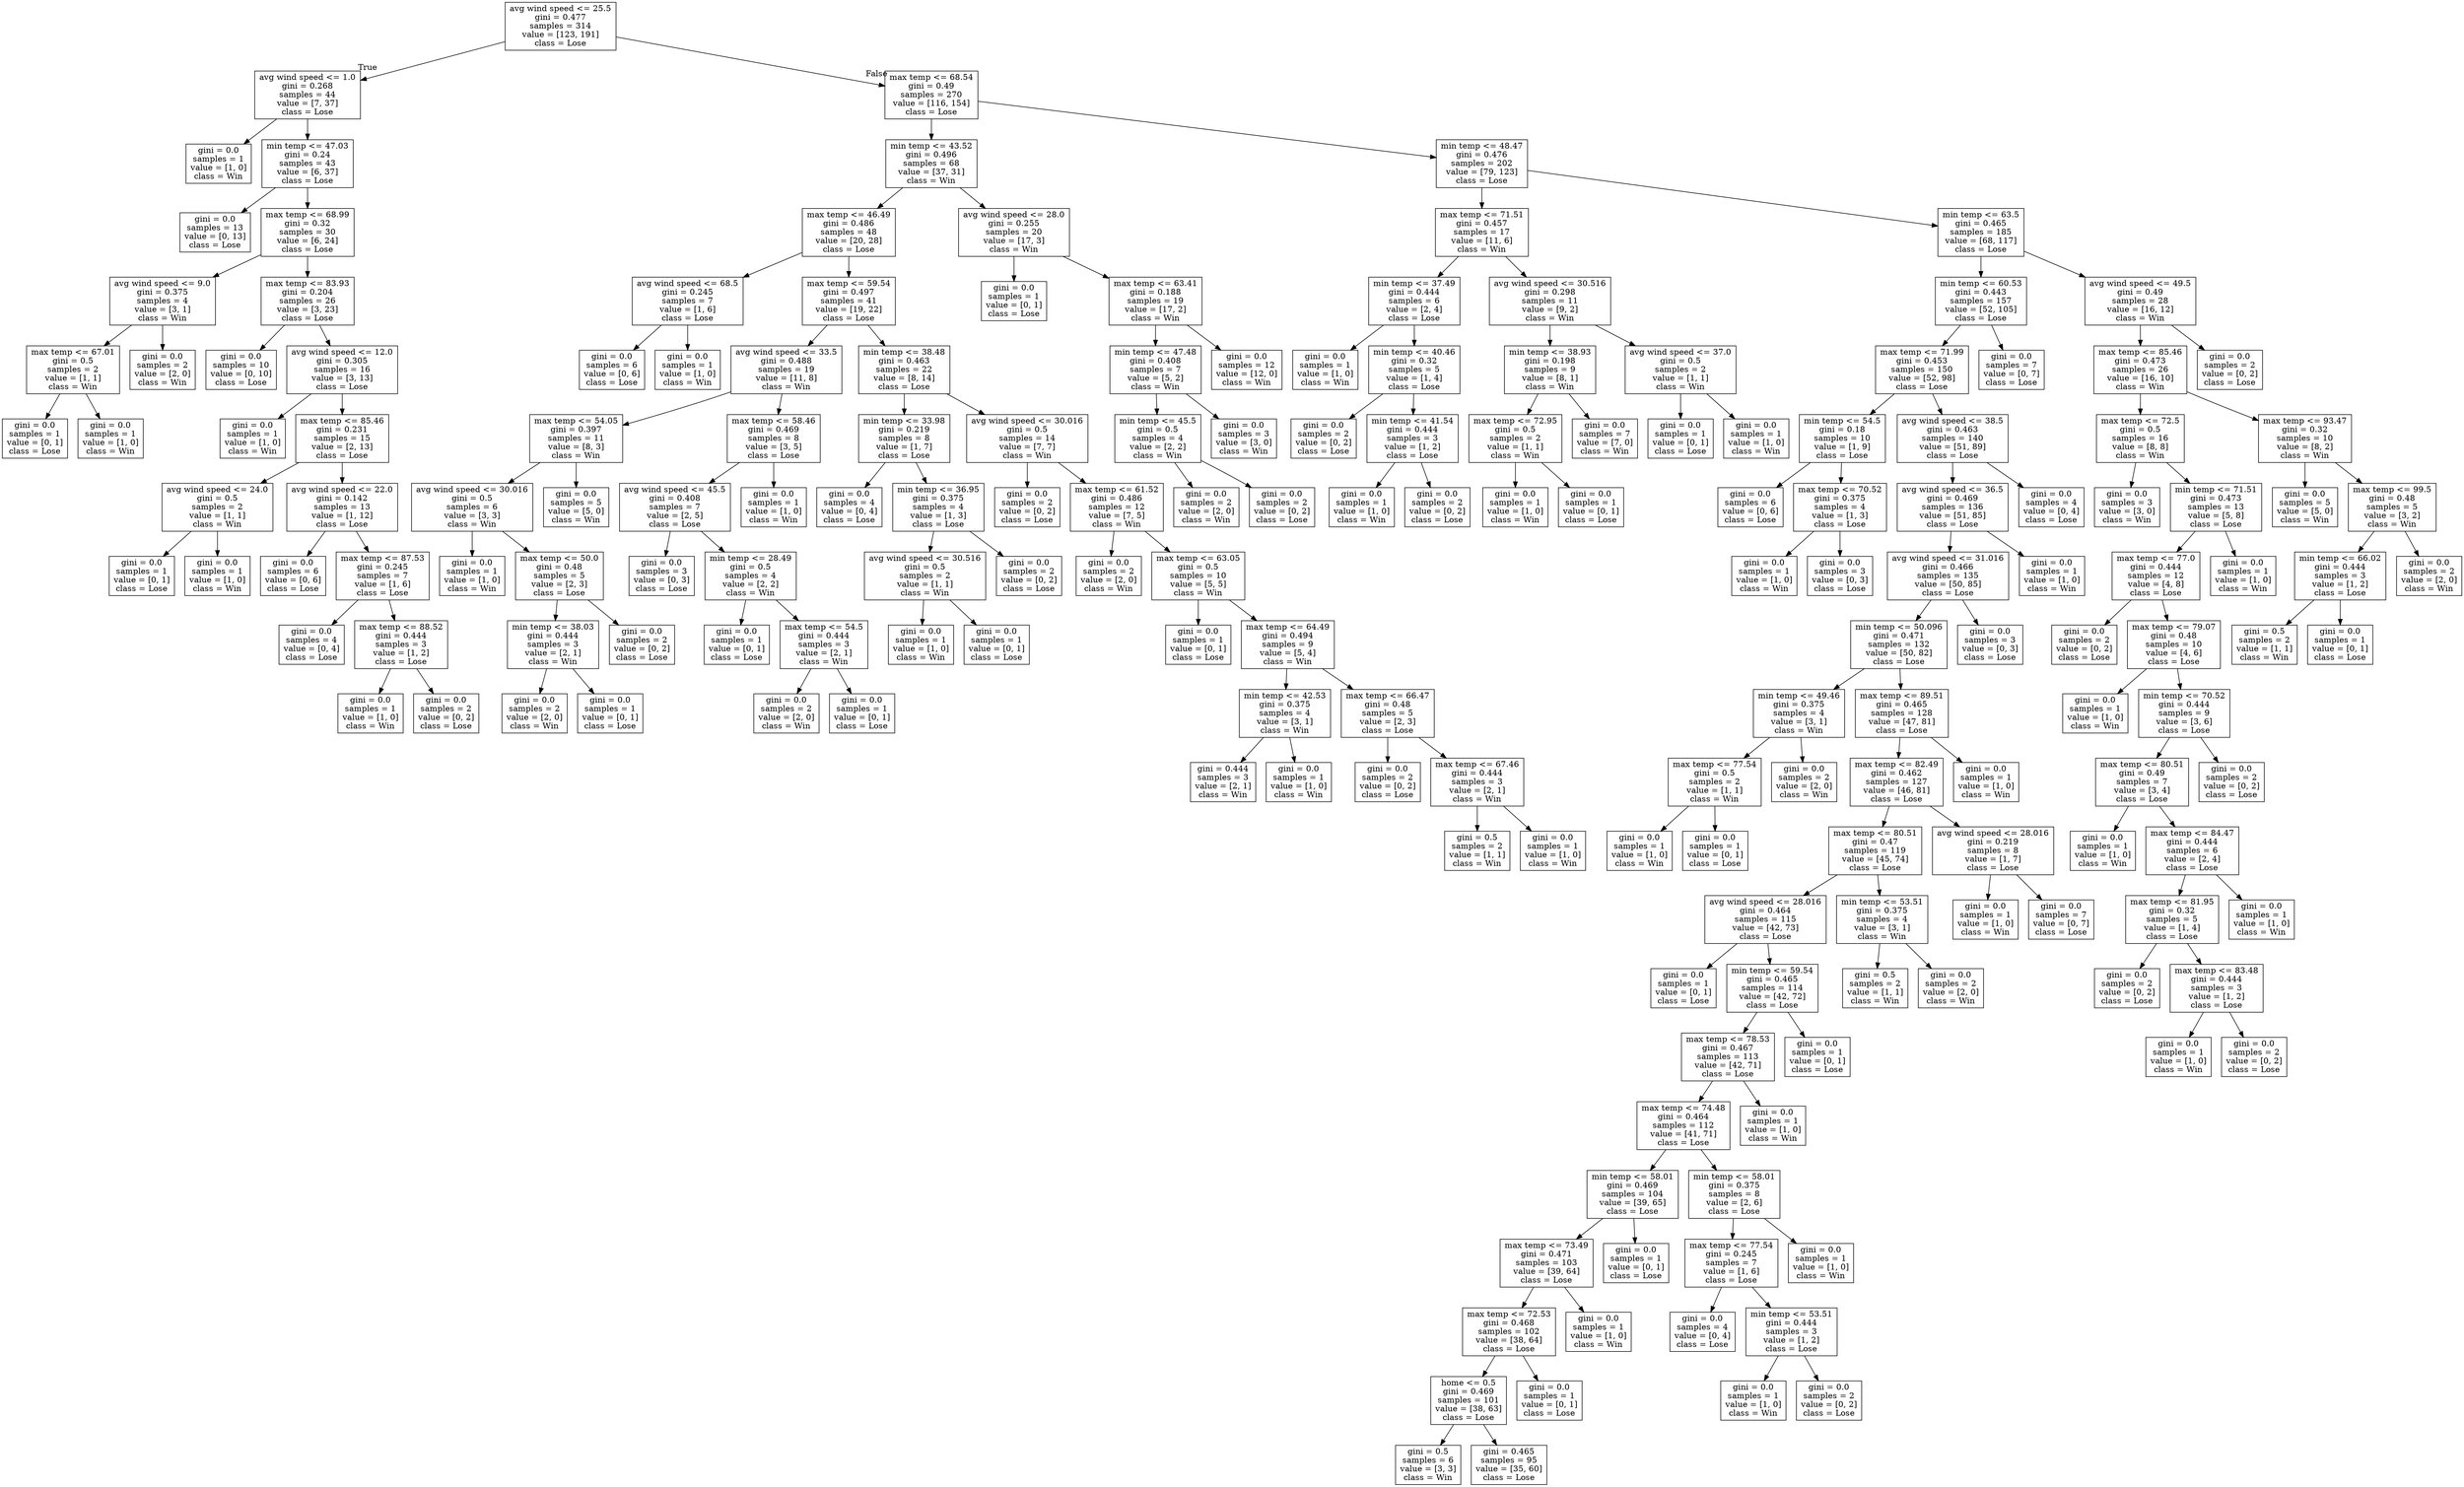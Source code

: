 digraph Tree {
node [shape=box] ;
0 [label="avg wind speed <= 25.5\ngini = 0.477\nsamples = 314\nvalue = [123, 191]\nclass = Lose"] ;
1 [label="avg wind speed <= 1.0\ngini = 0.268\nsamples = 44\nvalue = [7, 37]\nclass = Lose"] ;
0 -> 1 [labeldistance=2.5, labelangle=45, headlabel="True"] ;
2 [label="gini = 0.0\nsamples = 1\nvalue = [1, 0]\nclass = Win"] ;
1 -> 2 ;
3 [label="min temp <= 47.03\ngini = 0.24\nsamples = 43\nvalue = [6, 37]\nclass = Lose"] ;
1 -> 3 ;
4 [label="gini = 0.0\nsamples = 13\nvalue = [0, 13]\nclass = Lose"] ;
3 -> 4 ;
5 [label="max temp <= 68.99\ngini = 0.32\nsamples = 30\nvalue = [6, 24]\nclass = Lose"] ;
3 -> 5 ;
6 [label="avg wind speed <= 9.0\ngini = 0.375\nsamples = 4\nvalue = [3, 1]\nclass = Win"] ;
5 -> 6 ;
7 [label="max temp <= 67.01\ngini = 0.5\nsamples = 2\nvalue = [1, 1]\nclass = Win"] ;
6 -> 7 ;
8 [label="gini = 0.0\nsamples = 1\nvalue = [0, 1]\nclass = Lose"] ;
7 -> 8 ;
9 [label="gini = 0.0\nsamples = 1\nvalue = [1, 0]\nclass = Win"] ;
7 -> 9 ;
10 [label="gini = 0.0\nsamples = 2\nvalue = [2, 0]\nclass = Win"] ;
6 -> 10 ;
11 [label="max temp <= 83.93\ngini = 0.204\nsamples = 26\nvalue = [3, 23]\nclass = Lose"] ;
5 -> 11 ;
12 [label="gini = 0.0\nsamples = 10\nvalue = [0, 10]\nclass = Lose"] ;
11 -> 12 ;
13 [label="avg wind speed <= 12.0\ngini = 0.305\nsamples = 16\nvalue = [3, 13]\nclass = Lose"] ;
11 -> 13 ;
14 [label="gini = 0.0\nsamples = 1\nvalue = [1, 0]\nclass = Win"] ;
13 -> 14 ;
15 [label="max temp <= 85.46\ngini = 0.231\nsamples = 15\nvalue = [2, 13]\nclass = Lose"] ;
13 -> 15 ;
16 [label="avg wind speed <= 24.0\ngini = 0.5\nsamples = 2\nvalue = [1, 1]\nclass = Win"] ;
15 -> 16 ;
17 [label="gini = 0.0\nsamples = 1\nvalue = [0, 1]\nclass = Lose"] ;
16 -> 17 ;
18 [label="gini = 0.0\nsamples = 1\nvalue = [1, 0]\nclass = Win"] ;
16 -> 18 ;
19 [label="avg wind speed <= 22.0\ngini = 0.142\nsamples = 13\nvalue = [1, 12]\nclass = Lose"] ;
15 -> 19 ;
20 [label="gini = 0.0\nsamples = 6\nvalue = [0, 6]\nclass = Lose"] ;
19 -> 20 ;
21 [label="max temp <= 87.53\ngini = 0.245\nsamples = 7\nvalue = [1, 6]\nclass = Lose"] ;
19 -> 21 ;
22 [label="gini = 0.0\nsamples = 4\nvalue = [0, 4]\nclass = Lose"] ;
21 -> 22 ;
23 [label="max temp <= 88.52\ngini = 0.444\nsamples = 3\nvalue = [1, 2]\nclass = Lose"] ;
21 -> 23 ;
24 [label="gini = 0.0\nsamples = 1\nvalue = [1, 0]\nclass = Win"] ;
23 -> 24 ;
25 [label="gini = 0.0\nsamples = 2\nvalue = [0, 2]\nclass = Lose"] ;
23 -> 25 ;
26 [label="max temp <= 68.54\ngini = 0.49\nsamples = 270\nvalue = [116, 154]\nclass = Lose"] ;
0 -> 26 [labeldistance=2.5, labelangle=-45, headlabel="False"] ;
27 [label="min temp <= 43.52\ngini = 0.496\nsamples = 68\nvalue = [37, 31]\nclass = Win"] ;
26 -> 27 ;
28 [label="max temp <= 46.49\ngini = 0.486\nsamples = 48\nvalue = [20, 28]\nclass = Lose"] ;
27 -> 28 ;
29 [label="avg wind speed <= 68.5\ngini = 0.245\nsamples = 7\nvalue = [1, 6]\nclass = Lose"] ;
28 -> 29 ;
30 [label="gini = 0.0\nsamples = 6\nvalue = [0, 6]\nclass = Lose"] ;
29 -> 30 ;
31 [label="gini = 0.0\nsamples = 1\nvalue = [1, 0]\nclass = Win"] ;
29 -> 31 ;
32 [label="max temp <= 59.54\ngini = 0.497\nsamples = 41\nvalue = [19, 22]\nclass = Lose"] ;
28 -> 32 ;
33 [label="avg wind speed <= 33.5\ngini = 0.488\nsamples = 19\nvalue = [11, 8]\nclass = Win"] ;
32 -> 33 ;
34 [label="max temp <= 54.05\ngini = 0.397\nsamples = 11\nvalue = [8, 3]\nclass = Win"] ;
33 -> 34 ;
35 [label="avg wind speed <= 30.016\ngini = 0.5\nsamples = 6\nvalue = [3, 3]\nclass = Win"] ;
34 -> 35 ;
36 [label="gini = 0.0\nsamples = 1\nvalue = [1, 0]\nclass = Win"] ;
35 -> 36 ;
37 [label="max temp <= 50.0\ngini = 0.48\nsamples = 5\nvalue = [2, 3]\nclass = Lose"] ;
35 -> 37 ;
38 [label="min temp <= 38.03\ngini = 0.444\nsamples = 3\nvalue = [2, 1]\nclass = Win"] ;
37 -> 38 ;
39 [label="gini = 0.0\nsamples = 2\nvalue = [2, 0]\nclass = Win"] ;
38 -> 39 ;
40 [label="gini = 0.0\nsamples = 1\nvalue = [0, 1]\nclass = Lose"] ;
38 -> 40 ;
41 [label="gini = 0.0\nsamples = 2\nvalue = [0, 2]\nclass = Lose"] ;
37 -> 41 ;
42 [label="gini = 0.0\nsamples = 5\nvalue = [5, 0]\nclass = Win"] ;
34 -> 42 ;
43 [label="max temp <= 58.46\ngini = 0.469\nsamples = 8\nvalue = [3, 5]\nclass = Lose"] ;
33 -> 43 ;
44 [label="avg wind speed <= 45.5\ngini = 0.408\nsamples = 7\nvalue = [2, 5]\nclass = Lose"] ;
43 -> 44 ;
45 [label="gini = 0.0\nsamples = 3\nvalue = [0, 3]\nclass = Lose"] ;
44 -> 45 ;
46 [label="min temp <= 28.49\ngini = 0.5\nsamples = 4\nvalue = [2, 2]\nclass = Win"] ;
44 -> 46 ;
47 [label="gini = 0.0\nsamples = 1\nvalue = [0, 1]\nclass = Lose"] ;
46 -> 47 ;
48 [label="max temp <= 54.5\ngini = 0.444\nsamples = 3\nvalue = [2, 1]\nclass = Win"] ;
46 -> 48 ;
49 [label="gini = 0.0\nsamples = 2\nvalue = [2, 0]\nclass = Win"] ;
48 -> 49 ;
50 [label="gini = 0.0\nsamples = 1\nvalue = [0, 1]\nclass = Lose"] ;
48 -> 50 ;
51 [label="gini = 0.0\nsamples = 1\nvalue = [1, 0]\nclass = Win"] ;
43 -> 51 ;
52 [label="min temp <= 38.48\ngini = 0.463\nsamples = 22\nvalue = [8, 14]\nclass = Lose"] ;
32 -> 52 ;
53 [label="min temp <= 33.98\ngini = 0.219\nsamples = 8\nvalue = [1, 7]\nclass = Lose"] ;
52 -> 53 ;
54 [label="gini = 0.0\nsamples = 4\nvalue = [0, 4]\nclass = Lose"] ;
53 -> 54 ;
55 [label="min temp <= 36.95\ngini = 0.375\nsamples = 4\nvalue = [1, 3]\nclass = Lose"] ;
53 -> 55 ;
56 [label="avg wind speed <= 30.516\ngini = 0.5\nsamples = 2\nvalue = [1, 1]\nclass = Win"] ;
55 -> 56 ;
57 [label="gini = 0.0\nsamples = 1\nvalue = [1, 0]\nclass = Win"] ;
56 -> 57 ;
58 [label="gini = 0.0\nsamples = 1\nvalue = [0, 1]\nclass = Lose"] ;
56 -> 58 ;
59 [label="gini = 0.0\nsamples = 2\nvalue = [0, 2]\nclass = Lose"] ;
55 -> 59 ;
60 [label="avg wind speed <= 30.016\ngini = 0.5\nsamples = 14\nvalue = [7, 7]\nclass = Win"] ;
52 -> 60 ;
61 [label="gini = 0.0\nsamples = 2\nvalue = [0, 2]\nclass = Lose"] ;
60 -> 61 ;
62 [label="max temp <= 61.52\ngini = 0.486\nsamples = 12\nvalue = [7, 5]\nclass = Win"] ;
60 -> 62 ;
63 [label="gini = 0.0\nsamples = 2\nvalue = [2, 0]\nclass = Win"] ;
62 -> 63 ;
64 [label="max temp <= 63.05\ngini = 0.5\nsamples = 10\nvalue = [5, 5]\nclass = Win"] ;
62 -> 64 ;
65 [label="gini = 0.0\nsamples = 1\nvalue = [0, 1]\nclass = Lose"] ;
64 -> 65 ;
66 [label="max temp <= 64.49\ngini = 0.494\nsamples = 9\nvalue = [5, 4]\nclass = Win"] ;
64 -> 66 ;
67 [label="min temp <= 42.53\ngini = 0.375\nsamples = 4\nvalue = [3, 1]\nclass = Win"] ;
66 -> 67 ;
68 [label="gini = 0.444\nsamples = 3\nvalue = [2, 1]\nclass = Win"] ;
67 -> 68 ;
69 [label="gini = 0.0\nsamples = 1\nvalue = [1, 0]\nclass = Win"] ;
67 -> 69 ;
70 [label="max temp <= 66.47\ngini = 0.48\nsamples = 5\nvalue = [2, 3]\nclass = Lose"] ;
66 -> 70 ;
71 [label="gini = 0.0\nsamples = 2\nvalue = [0, 2]\nclass = Lose"] ;
70 -> 71 ;
72 [label="max temp <= 67.46\ngini = 0.444\nsamples = 3\nvalue = [2, 1]\nclass = Win"] ;
70 -> 72 ;
73 [label="gini = 0.5\nsamples = 2\nvalue = [1, 1]\nclass = Win"] ;
72 -> 73 ;
74 [label="gini = 0.0\nsamples = 1\nvalue = [1, 0]\nclass = Win"] ;
72 -> 74 ;
75 [label="avg wind speed <= 28.0\ngini = 0.255\nsamples = 20\nvalue = [17, 3]\nclass = Win"] ;
27 -> 75 ;
76 [label="gini = 0.0\nsamples = 1\nvalue = [0, 1]\nclass = Lose"] ;
75 -> 76 ;
77 [label="max temp <= 63.41\ngini = 0.188\nsamples = 19\nvalue = [17, 2]\nclass = Win"] ;
75 -> 77 ;
78 [label="min temp <= 47.48\ngini = 0.408\nsamples = 7\nvalue = [5, 2]\nclass = Win"] ;
77 -> 78 ;
79 [label="min temp <= 45.5\ngini = 0.5\nsamples = 4\nvalue = [2, 2]\nclass = Win"] ;
78 -> 79 ;
80 [label="gini = 0.0\nsamples = 2\nvalue = [2, 0]\nclass = Win"] ;
79 -> 80 ;
81 [label="gini = 0.0\nsamples = 2\nvalue = [0, 2]\nclass = Lose"] ;
79 -> 81 ;
82 [label="gini = 0.0\nsamples = 3\nvalue = [3, 0]\nclass = Win"] ;
78 -> 82 ;
83 [label="gini = 0.0\nsamples = 12\nvalue = [12, 0]\nclass = Win"] ;
77 -> 83 ;
84 [label="min temp <= 48.47\ngini = 0.476\nsamples = 202\nvalue = [79, 123]\nclass = Lose"] ;
26 -> 84 ;
85 [label="max temp <= 71.51\ngini = 0.457\nsamples = 17\nvalue = [11, 6]\nclass = Win"] ;
84 -> 85 ;
86 [label="min temp <= 37.49\ngini = 0.444\nsamples = 6\nvalue = [2, 4]\nclass = Lose"] ;
85 -> 86 ;
87 [label="gini = 0.0\nsamples = 1\nvalue = [1, 0]\nclass = Win"] ;
86 -> 87 ;
88 [label="min temp <= 40.46\ngini = 0.32\nsamples = 5\nvalue = [1, 4]\nclass = Lose"] ;
86 -> 88 ;
89 [label="gini = 0.0\nsamples = 2\nvalue = [0, 2]\nclass = Lose"] ;
88 -> 89 ;
90 [label="min temp <= 41.54\ngini = 0.444\nsamples = 3\nvalue = [1, 2]\nclass = Lose"] ;
88 -> 90 ;
91 [label="gini = 0.0\nsamples = 1\nvalue = [1, 0]\nclass = Win"] ;
90 -> 91 ;
92 [label="gini = 0.0\nsamples = 2\nvalue = [0, 2]\nclass = Lose"] ;
90 -> 92 ;
93 [label="avg wind speed <= 30.516\ngini = 0.298\nsamples = 11\nvalue = [9, 2]\nclass = Win"] ;
85 -> 93 ;
94 [label="min temp <= 38.93\ngini = 0.198\nsamples = 9\nvalue = [8, 1]\nclass = Win"] ;
93 -> 94 ;
95 [label="max temp <= 72.95\ngini = 0.5\nsamples = 2\nvalue = [1, 1]\nclass = Win"] ;
94 -> 95 ;
96 [label="gini = 0.0\nsamples = 1\nvalue = [1, 0]\nclass = Win"] ;
95 -> 96 ;
97 [label="gini = 0.0\nsamples = 1\nvalue = [0, 1]\nclass = Lose"] ;
95 -> 97 ;
98 [label="gini = 0.0\nsamples = 7\nvalue = [7, 0]\nclass = Win"] ;
94 -> 98 ;
99 [label="avg wind speed <= 37.0\ngini = 0.5\nsamples = 2\nvalue = [1, 1]\nclass = Win"] ;
93 -> 99 ;
100 [label="gini = 0.0\nsamples = 1\nvalue = [0, 1]\nclass = Lose"] ;
99 -> 100 ;
101 [label="gini = 0.0\nsamples = 1\nvalue = [1, 0]\nclass = Win"] ;
99 -> 101 ;
102 [label="min temp <= 63.5\ngini = 0.465\nsamples = 185\nvalue = [68, 117]\nclass = Lose"] ;
84 -> 102 ;
103 [label="min temp <= 60.53\ngini = 0.443\nsamples = 157\nvalue = [52, 105]\nclass = Lose"] ;
102 -> 103 ;
104 [label="max temp <= 71.99\ngini = 0.453\nsamples = 150\nvalue = [52, 98]\nclass = Lose"] ;
103 -> 104 ;
105 [label="min temp <= 54.5\ngini = 0.18\nsamples = 10\nvalue = [1, 9]\nclass = Lose"] ;
104 -> 105 ;
106 [label="gini = 0.0\nsamples = 6\nvalue = [0, 6]\nclass = Lose"] ;
105 -> 106 ;
107 [label="max temp <= 70.52\ngini = 0.375\nsamples = 4\nvalue = [1, 3]\nclass = Lose"] ;
105 -> 107 ;
108 [label="gini = 0.0\nsamples = 1\nvalue = [1, 0]\nclass = Win"] ;
107 -> 108 ;
109 [label="gini = 0.0\nsamples = 3\nvalue = [0, 3]\nclass = Lose"] ;
107 -> 109 ;
110 [label="avg wind speed <= 38.5\ngini = 0.463\nsamples = 140\nvalue = [51, 89]\nclass = Lose"] ;
104 -> 110 ;
111 [label="avg wind speed <= 36.5\ngini = 0.469\nsamples = 136\nvalue = [51, 85]\nclass = Lose"] ;
110 -> 111 ;
112 [label="avg wind speed <= 31.016\ngini = 0.466\nsamples = 135\nvalue = [50, 85]\nclass = Lose"] ;
111 -> 112 ;
113 [label="min temp <= 50.096\ngini = 0.471\nsamples = 132\nvalue = [50, 82]\nclass = Lose"] ;
112 -> 113 ;
114 [label="min temp <= 49.46\ngini = 0.375\nsamples = 4\nvalue = [3, 1]\nclass = Win"] ;
113 -> 114 ;
115 [label="max temp <= 77.54\ngini = 0.5\nsamples = 2\nvalue = [1, 1]\nclass = Win"] ;
114 -> 115 ;
116 [label="gini = 0.0\nsamples = 1\nvalue = [1, 0]\nclass = Win"] ;
115 -> 116 ;
117 [label="gini = 0.0\nsamples = 1\nvalue = [0, 1]\nclass = Lose"] ;
115 -> 117 ;
118 [label="gini = 0.0\nsamples = 2\nvalue = [2, 0]\nclass = Win"] ;
114 -> 118 ;
119 [label="max temp <= 89.51\ngini = 0.465\nsamples = 128\nvalue = [47, 81]\nclass = Lose"] ;
113 -> 119 ;
120 [label="max temp <= 82.49\ngini = 0.462\nsamples = 127\nvalue = [46, 81]\nclass = Lose"] ;
119 -> 120 ;
121 [label="max temp <= 80.51\ngini = 0.47\nsamples = 119\nvalue = [45, 74]\nclass = Lose"] ;
120 -> 121 ;
122 [label="avg wind speed <= 28.016\ngini = 0.464\nsamples = 115\nvalue = [42, 73]\nclass = Lose"] ;
121 -> 122 ;
123 [label="gini = 0.0\nsamples = 1\nvalue = [0, 1]\nclass = Lose"] ;
122 -> 123 ;
124 [label="min temp <= 59.54\ngini = 0.465\nsamples = 114\nvalue = [42, 72]\nclass = Lose"] ;
122 -> 124 ;
125 [label="max temp <= 78.53\ngini = 0.467\nsamples = 113\nvalue = [42, 71]\nclass = Lose"] ;
124 -> 125 ;
126 [label="max temp <= 74.48\ngini = 0.464\nsamples = 112\nvalue = [41, 71]\nclass = Lose"] ;
125 -> 126 ;
127 [label="min temp <= 58.01\ngini = 0.469\nsamples = 104\nvalue = [39, 65]\nclass = Lose"] ;
126 -> 127 ;
128 [label="max temp <= 73.49\ngini = 0.471\nsamples = 103\nvalue = [39, 64]\nclass = Lose"] ;
127 -> 128 ;
129 [label="max temp <= 72.53\ngini = 0.468\nsamples = 102\nvalue = [38, 64]\nclass = Lose"] ;
128 -> 129 ;
130 [label="home <= 0.5\ngini = 0.469\nsamples = 101\nvalue = [38, 63]\nclass = Lose"] ;
129 -> 130 ;
131 [label="gini = 0.5\nsamples = 6\nvalue = [3, 3]\nclass = Win"] ;
130 -> 131 ;
132 [label="gini = 0.465\nsamples = 95\nvalue = [35, 60]\nclass = Lose"] ;
130 -> 132 ;
133 [label="gini = 0.0\nsamples = 1\nvalue = [0, 1]\nclass = Lose"] ;
129 -> 133 ;
134 [label="gini = 0.0\nsamples = 1\nvalue = [1, 0]\nclass = Win"] ;
128 -> 134 ;
135 [label="gini = 0.0\nsamples = 1\nvalue = [0, 1]\nclass = Lose"] ;
127 -> 135 ;
136 [label="min temp <= 58.01\ngini = 0.375\nsamples = 8\nvalue = [2, 6]\nclass = Lose"] ;
126 -> 136 ;
137 [label="max temp <= 77.54\ngini = 0.245\nsamples = 7\nvalue = [1, 6]\nclass = Lose"] ;
136 -> 137 ;
138 [label="gini = 0.0\nsamples = 4\nvalue = [0, 4]\nclass = Lose"] ;
137 -> 138 ;
139 [label="min temp <= 53.51\ngini = 0.444\nsamples = 3\nvalue = [1, 2]\nclass = Lose"] ;
137 -> 139 ;
140 [label="gini = 0.0\nsamples = 1\nvalue = [1, 0]\nclass = Win"] ;
139 -> 140 ;
141 [label="gini = 0.0\nsamples = 2\nvalue = [0, 2]\nclass = Lose"] ;
139 -> 141 ;
142 [label="gini = 0.0\nsamples = 1\nvalue = [1, 0]\nclass = Win"] ;
136 -> 142 ;
143 [label="gini = 0.0\nsamples = 1\nvalue = [1, 0]\nclass = Win"] ;
125 -> 143 ;
144 [label="gini = 0.0\nsamples = 1\nvalue = [0, 1]\nclass = Lose"] ;
124 -> 144 ;
145 [label="min temp <= 53.51\ngini = 0.375\nsamples = 4\nvalue = [3, 1]\nclass = Win"] ;
121 -> 145 ;
146 [label="gini = 0.5\nsamples = 2\nvalue = [1, 1]\nclass = Win"] ;
145 -> 146 ;
147 [label="gini = 0.0\nsamples = 2\nvalue = [2, 0]\nclass = Win"] ;
145 -> 147 ;
148 [label="avg wind speed <= 28.016\ngini = 0.219\nsamples = 8\nvalue = [1, 7]\nclass = Lose"] ;
120 -> 148 ;
149 [label="gini = 0.0\nsamples = 1\nvalue = [1, 0]\nclass = Win"] ;
148 -> 149 ;
150 [label="gini = 0.0\nsamples = 7\nvalue = [0, 7]\nclass = Lose"] ;
148 -> 150 ;
151 [label="gini = 0.0\nsamples = 1\nvalue = [1, 0]\nclass = Win"] ;
119 -> 151 ;
152 [label="gini = 0.0\nsamples = 3\nvalue = [0, 3]\nclass = Lose"] ;
112 -> 152 ;
153 [label="gini = 0.0\nsamples = 1\nvalue = [1, 0]\nclass = Win"] ;
111 -> 153 ;
154 [label="gini = 0.0\nsamples = 4\nvalue = [0, 4]\nclass = Lose"] ;
110 -> 154 ;
155 [label="gini = 0.0\nsamples = 7\nvalue = [0, 7]\nclass = Lose"] ;
103 -> 155 ;
156 [label="avg wind speed <= 49.5\ngini = 0.49\nsamples = 28\nvalue = [16, 12]\nclass = Win"] ;
102 -> 156 ;
157 [label="max temp <= 85.46\ngini = 0.473\nsamples = 26\nvalue = [16, 10]\nclass = Win"] ;
156 -> 157 ;
158 [label="max temp <= 72.5\ngini = 0.5\nsamples = 16\nvalue = [8, 8]\nclass = Win"] ;
157 -> 158 ;
159 [label="gini = 0.0\nsamples = 3\nvalue = [3, 0]\nclass = Win"] ;
158 -> 159 ;
160 [label="min temp <= 71.51\ngini = 0.473\nsamples = 13\nvalue = [5, 8]\nclass = Lose"] ;
158 -> 160 ;
161 [label="max temp <= 77.0\ngini = 0.444\nsamples = 12\nvalue = [4, 8]\nclass = Lose"] ;
160 -> 161 ;
162 [label="gini = 0.0\nsamples = 2\nvalue = [0, 2]\nclass = Lose"] ;
161 -> 162 ;
163 [label="max temp <= 79.07\ngini = 0.48\nsamples = 10\nvalue = [4, 6]\nclass = Lose"] ;
161 -> 163 ;
164 [label="gini = 0.0\nsamples = 1\nvalue = [1, 0]\nclass = Win"] ;
163 -> 164 ;
165 [label="min temp <= 70.52\ngini = 0.444\nsamples = 9\nvalue = [3, 6]\nclass = Lose"] ;
163 -> 165 ;
166 [label="max temp <= 80.51\ngini = 0.49\nsamples = 7\nvalue = [3, 4]\nclass = Lose"] ;
165 -> 166 ;
167 [label="gini = 0.0\nsamples = 1\nvalue = [1, 0]\nclass = Win"] ;
166 -> 167 ;
168 [label="max temp <= 84.47\ngini = 0.444\nsamples = 6\nvalue = [2, 4]\nclass = Lose"] ;
166 -> 168 ;
169 [label="max temp <= 81.95\ngini = 0.32\nsamples = 5\nvalue = [1, 4]\nclass = Lose"] ;
168 -> 169 ;
170 [label="gini = 0.0\nsamples = 2\nvalue = [0, 2]\nclass = Lose"] ;
169 -> 170 ;
171 [label="max temp <= 83.48\ngini = 0.444\nsamples = 3\nvalue = [1, 2]\nclass = Lose"] ;
169 -> 171 ;
172 [label="gini = 0.0\nsamples = 1\nvalue = [1, 0]\nclass = Win"] ;
171 -> 172 ;
173 [label="gini = 0.0\nsamples = 2\nvalue = [0, 2]\nclass = Lose"] ;
171 -> 173 ;
174 [label="gini = 0.0\nsamples = 1\nvalue = [1, 0]\nclass = Win"] ;
168 -> 174 ;
175 [label="gini = 0.0\nsamples = 2\nvalue = [0, 2]\nclass = Lose"] ;
165 -> 175 ;
176 [label="gini = 0.0\nsamples = 1\nvalue = [1, 0]\nclass = Win"] ;
160 -> 176 ;
177 [label="max temp <= 93.47\ngini = 0.32\nsamples = 10\nvalue = [8, 2]\nclass = Win"] ;
157 -> 177 ;
178 [label="gini = 0.0\nsamples = 5\nvalue = [5, 0]\nclass = Win"] ;
177 -> 178 ;
179 [label="max temp <= 99.5\ngini = 0.48\nsamples = 5\nvalue = [3, 2]\nclass = Win"] ;
177 -> 179 ;
180 [label="min temp <= 66.02\ngini = 0.444\nsamples = 3\nvalue = [1, 2]\nclass = Lose"] ;
179 -> 180 ;
181 [label="gini = 0.5\nsamples = 2\nvalue = [1, 1]\nclass = Win"] ;
180 -> 181 ;
182 [label="gini = 0.0\nsamples = 1\nvalue = [0, 1]\nclass = Lose"] ;
180 -> 182 ;
183 [label="gini = 0.0\nsamples = 2\nvalue = [2, 0]\nclass = Win"] ;
179 -> 183 ;
184 [label="gini = 0.0\nsamples = 2\nvalue = [0, 2]\nclass = Lose"] ;
156 -> 184 ;
}